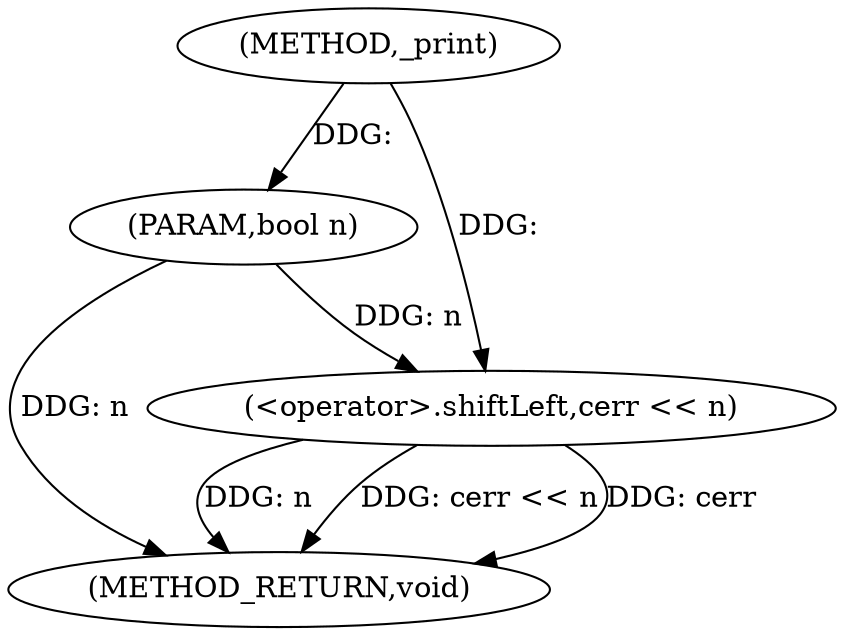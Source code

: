 digraph "_print" {  
"1000155" [label = "(METHOD,_print)" ]
"1000161" [label = "(METHOD_RETURN,void)" ]
"1000156" [label = "(PARAM,bool n)" ]
"1000158" [label = "(<operator>.shiftLeft,cerr << n)" ]
  "1000156" -> "1000161"  [ label = "DDG: n"] 
  "1000158" -> "1000161"  [ label = "DDG: n"] 
  "1000158" -> "1000161"  [ label = "DDG: cerr << n"] 
  "1000158" -> "1000161"  [ label = "DDG: cerr"] 
  "1000155" -> "1000156"  [ label = "DDG: "] 
  "1000155" -> "1000158"  [ label = "DDG: "] 
  "1000156" -> "1000158"  [ label = "DDG: n"] 
}

